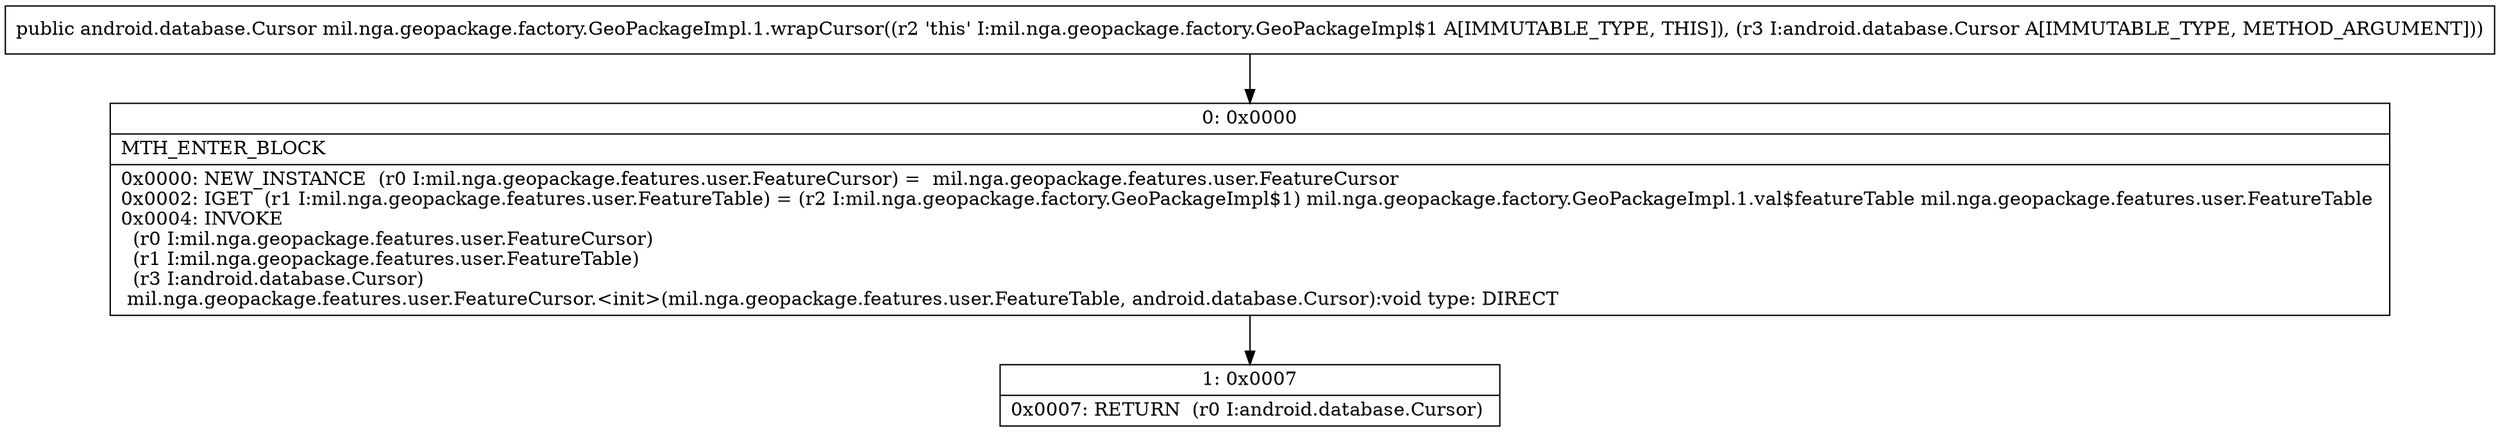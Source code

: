 digraph "CFG formil.nga.geopackage.factory.GeoPackageImpl.1.wrapCursor(Landroid\/database\/Cursor;)Landroid\/database\/Cursor;" {
Node_0 [shape=record,label="{0\:\ 0x0000|MTH_ENTER_BLOCK\l|0x0000: NEW_INSTANCE  (r0 I:mil.nga.geopackage.features.user.FeatureCursor) =  mil.nga.geopackage.features.user.FeatureCursor \l0x0002: IGET  (r1 I:mil.nga.geopackage.features.user.FeatureTable) = (r2 I:mil.nga.geopackage.factory.GeoPackageImpl$1) mil.nga.geopackage.factory.GeoPackageImpl.1.val$featureTable mil.nga.geopackage.features.user.FeatureTable \l0x0004: INVOKE  \l  (r0 I:mil.nga.geopackage.features.user.FeatureCursor)\l  (r1 I:mil.nga.geopackage.features.user.FeatureTable)\l  (r3 I:android.database.Cursor)\l mil.nga.geopackage.features.user.FeatureCursor.\<init\>(mil.nga.geopackage.features.user.FeatureTable, android.database.Cursor):void type: DIRECT \l}"];
Node_1 [shape=record,label="{1\:\ 0x0007|0x0007: RETURN  (r0 I:android.database.Cursor) \l}"];
MethodNode[shape=record,label="{public android.database.Cursor mil.nga.geopackage.factory.GeoPackageImpl.1.wrapCursor((r2 'this' I:mil.nga.geopackage.factory.GeoPackageImpl$1 A[IMMUTABLE_TYPE, THIS]), (r3 I:android.database.Cursor A[IMMUTABLE_TYPE, METHOD_ARGUMENT])) }"];
MethodNode -> Node_0;
Node_0 -> Node_1;
}

